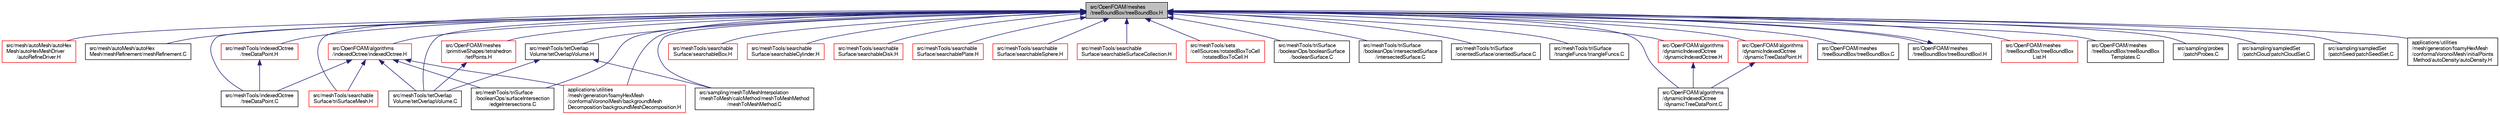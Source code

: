 digraph "src/OpenFOAM/meshes/treeBoundBox/treeBoundBox.H"
{
  bgcolor="transparent";
  edge [fontname="FreeSans",fontsize="10",labelfontname="FreeSans",labelfontsize="10"];
  node [fontname="FreeSans",fontsize="10",shape=record];
  Node149 [label="src/OpenFOAM/meshes\l/treeBoundBox/treeBoundBox.H",height=0.2,width=0.4,color="black", fillcolor="grey75", style="filled", fontcolor="black"];
  Node149 -> Node150 [dir="back",color="midnightblue",fontsize="10",style="solid",fontname="FreeSans"];
  Node150 [label="src/mesh/autoMesh/autoHex\lMesh/autoHexMeshDriver\l/autoRefineDriver.H",height=0.2,width=0.4,color="red",URL="$a06848.html"];
  Node149 -> Node152 [dir="back",color="midnightblue",fontsize="10",style="solid",fontname="FreeSans"];
  Node152 [label="src/mesh/autoMesh/autoHex\lMesh/meshRefinement/meshRefinement.C",height=0.2,width=0.4,color="black",URL="$a06917.html"];
  Node149 -> Node153 [dir="back",color="midnightblue",fontsize="10",style="solid",fontname="FreeSans"];
  Node153 [label="src/meshTools/indexedOctree\l/treeDataPoint.H",height=0.2,width=0.4,color="red",URL="$a07562.html"];
  Node153 -> Node199 [dir="back",color="midnightblue",fontsize="10",style="solid",fontname="FreeSans"];
  Node199 [label="src/meshTools/indexedOctree\l/treeDataPoint.C",height=0.2,width=0.4,color="black",URL="$a07559.html"];
  Node149 -> Node199 [dir="back",color="midnightblue",fontsize="10",style="solid",fontname="FreeSans"];
  Node149 -> Node202 [dir="back",color="midnightblue",fontsize="10",style="solid",fontname="FreeSans"];
  Node202 [label="src/meshTools/searchable\lSurface/triSurfaceMesh.H",height=0.2,width=0.4,color="red",URL="$a07850.html"];
  Node149 -> Node216 [dir="back",color="midnightblue",fontsize="10",style="solid",fontname="FreeSans"];
  Node216 [label="src/meshTools/searchable\lSurface/searchableBox.H",height=0.2,width=0.4,color="red",URL="$a07784.html"];
  Node149 -> Node218 [dir="back",color="midnightblue",fontsize="10",style="solid",fontname="FreeSans"];
  Node218 [label="src/meshTools/searchable\lSurface/searchableCylinder.H",height=0.2,width=0.4,color="red",URL="$a07790.html"];
  Node149 -> Node220 [dir="back",color="midnightblue",fontsize="10",style="solid",fontname="FreeSans"];
  Node220 [label="src/meshTools/searchable\lSurface/searchableDisk.H",height=0.2,width=0.4,color="red",URL="$a07796.html"];
  Node149 -> Node222 [dir="back",color="midnightblue",fontsize="10",style="solid",fontname="FreeSans"];
  Node222 [label="src/meshTools/searchable\lSurface/searchablePlate.H",height=0.2,width=0.4,color="red",URL="$a07808.html"];
  Node149 -> Node224 [dir="back",color="midnightblue",fontsize="10",style="solid",fontname="FreeSans"];
  Node224 [label="src/meshTools/searchable\lSurface/searchableSphere.H",height=0.2,width=0.4,color="red",URL="$a07814.html"];
  Node149 -> Node226 [dir="back",color="midnightblue",fontsize="10",style="solid",fontname="FreeSans"];
  Node226 [label="src/meshTools/searchable\lSurface/searchableSurfaceCollection.H",height=0.2,width=0.4,color="red",URL="$a07826.html"];
  Node149 -> Node228 [dir="back",color="midnightblue",fontsize="10",style="solid",fontname="FreeSans"];
  Node228 [label="src/meshTools/sets\l/cellSources/rotatedBoxToCell\l/rotatedBoxToCell.H",height=0.2,width=0.4,color="red",URL="$a07931.html"];
  Node149 -> Node230 [dir="back",color="midnightblue",fontsize="10",style="solid",fontname="FreeSans"];
  Node230 [label="src/meshTools/tetOverlap\lVolume/tetOverlapVolume.H",height=0.2,width=0.4,color="black",URL="$a08171.html"];
  Node230 -> Node231 [dir="back",color="midnightblue",fontsize="10",style="solid",fontname="FreeSans"];
  Node231 [label="src/meshTools/tetOverlap\lVolume/tetOverlapVolume.C",height=0.2,width=0.4,color="black",URL="$a08168.html"];
  Node230 -> Node232 [dir="back",color="midnightblue",fontsize="10",style="solid",fontname="FreeSans"];
  Node232 [label="src/sampling/meshToMeshInterpolation\l/meshToMesh/calcMethod/meshToMeshMethod\l/meshToMeshMethod.C",height=0.2,width=0.4,color="black",URL="$a14540.html"];
  Node149 -> Node231 [dir="back",color="midnightblue",fontsize="10",style="solid",fontname="FreeSans"];
  Node149 -> Node233 [dir="back",color="midnightblue",fontsize="10",style="solid",fontname="FreeSans"];
  Node233 [label="src/meshTools/triSurface\l/booleanOps/booleanSurface\l/booleanSurface.C",height=0.2,width=0.4,color="black",URL="$a08174.html"];
  Node149 -> Node234 [dir="back",color="midnightblue",fontsize="10",style="solid",fontname="FreeSans"];
  Node234 [label="src/meshTools/triSurface\l/booleanOps/intersectedSurface\l/intersectedSurface.C",height=0.2,width=0.4,color="black",URL="$a08186.html"];
  Node149 -> Node235 [dir="back",color="midnightblue",fontsize="10",style="solid",fontname="FreeSans"];
  Node235 [label="src/meshTools/triSurface\l/booleanOps/surfaceIntersection\l/edgeIntersections.C",height=0.2,width=0.4,color="black",URL="$a08192.html"];
  Node149 -> Node236 [dir="back",color="midnightblue",fontsize="10",style="solid",fontname="FreeSans"];
  Node236 [label="src/meshTools/triSurface\l/orientedSurface/orientedSurface.C",height=0.2,width=0.4,color="black",URL="$a08210.html"];
  Node149 -> Node237 [dir="back",color="midnightblue",fontsize="10",style="solid",fontname="FreeSans"];
  Node237 [label="src/meshTools/triSurface\l/triangleFuncs/triangleFuncs.C",height=0.2,width=0.4,color="black",URL="$a08228.html"];
  Node149 -> Node238 [dir="back",color="midnightblue",fontsize="10",style="solid",fontname="FreeSans"];
  Node238 [label="src/OpenFOAM/algorithms\l/dynamicIndexedOctree\l/dynamicIndexedOctree.H",height=0.2,width=0.4,color="red",URL="$a08372.html"];
  Node238 -> Node241 [dir="back",color="midnightblue",fontsize="10",style="solid",fontname="FreeSans"];
  Node241 [label="src/OpenFOAM/algorithms\l/dynamicIndexedOctree\l/dynamicTreeDataPoint.C",height=0.2,width=0.4,color="black",URL="$a08378.html"];
  Node149 -> Node242 [dir="back",color="midnightblue",fontsize="10",style="solid",fontname="FreeSans"];
  Node242 [label="src/OpenFOAM/algorithms\l/dynamicIndexedOctree\l/dynamicTreeDataPoint.H",height=0.2,width=0.4,color="red",URL="$a08381.html"];
  Node242 -> Node241 [dir="back",color="midnightblue",fontsize="10",style="solid",fontname="FreeSans"];
  Node149 -> Node241 [dir="back",color="midnightblue",fontsize="10",style="solid",fontname="FreeSans"];
  Node149 -> Node243 [dir="back",color="midnightblue",fontsize="10",style="solid",fontname="FreeSans"];
  Node243 [label="src/OpenFOAM/algorithms\l/indexedOctree/indexedOctree.H",height=0.2,width=0.4,color="red",URL="$a08387.html"];
  Node243 -> Node199 [dir="back",color="midnightblue",fontsize="10",style="solid",fontname="FreeSans"];
  Node243 -> Node202 [dir="back",color="midnightblue",fontsize="10",style="solid",fontname="FreeSans"];
  Node243 -> Node231 [dir="back",color="midnightblue",fontsize="10",style="solid",fontname="FreeSans"];
  Node243 -> Node235 [dir="back",color="midnightblue",fontsize="10",style="solid",fontname="FreeSans"];
  Node243 -> Node290 [dir="back",color="midnightblue",fontsize="10",style="solid",fontname="FreeSans"];
  Node290 [label="applications/utilities\l/mesh/generation/foamyHexMesh\l/conformalVoronoiMesh/backgroundMesh\lDecomposition/backgroundMeshDecomposition.H",height=0.2,width=0.4,color="red",URL="$a18035.html"];
  Node149 -> Node292 [dir="back",color="midnightblue",fontsize="10",style="solid",fontname="FreeSans"];
  Node292 [label="src/OpenFOAM/meshes\l/primitiveShapes/tetrahedron\l/tetPoints.H",height=0.2,width=0.4,color="red",URL="$a12086.html"];
  Node292 -> Node231 [dir="back",color="midnightblue",fontsize="10",style="solid",fontname="FreeSans"];
  Node149 -> Node563 [dir="back",color="midnightblue",fontsize="10",style="solid",fontname="FreeSans"];
  Node563 [label="src/OpenFOAM/meshes\l/treeBoundBox/treeBoundBox.C",height=0.2,width=0.4,color="black",URL="$a12125.html"];
  Node149 -> Node564 [dir="back",color="midnightblue",fontsize="10",style="solid",fontname="FreeSans"];
  Node564 [label="src/OpenFOAM/meshes\l/treeBoundBox/treeBoundBoxI.H",height=0.2,width=0.4,color="black",URL="$a12131.html"];
  Node564 -> Node149 [dir="back",color="midnightblue",fontsize="10",style="solid",fontname="FreeSans"];
  Node149 -> Node565 [dir="back",color="midnightblue",fontsize="10",style="solid",fontname="FreeSans"];
  Node565 [label="src/OpenFOAM/meshes\l/treeBoundBox/treeBoundBox\lList.H",height=0.2,width=0.4,color="red",URL="$a12134.html"];
  Node149 -> Node903 [dir="back",color="midnightblue",fontsize="10",style="solid",fontname="FreeSans"];
  Node903 [label="src/OpenFOAM/meshes\l/treeBoundBox/treeBoundBox\lTemplates.C",height=0.2,width=0.4,color="black",URL="$a12137.html"];
  Node149 -> Node232 [dir="back",color="midnightblue",fontsize="10",style="solid",fontname="FreeSans"];
  Node149 -> Node264 [dir="back",color="midnightblue",fontsize="10",style="solid",fontname="FreeSans"];
  Node264 [label="src/sampling/probes\l/patchProbes.C",height=0.2,width=0.4,color="black",URL="$a14573.html"];
  Node149 -> Node265 [dir="back",color="midnightblue",fontsize="10",style="solid",fontname="FreeSans"];
  Node265 [label="src/sampling/sampledSet\l/patchCloud/patchCloudSet.C",height=0.2,width=0.4,color="black",URL="$a14636.html"];
  Node149 -> Node266 [dir="back",color="midnightblue",fontsize="10",style="solid",fontname="FreeSans"];
  Node266 [label="src/sampling/sampledSet\l/patchSeed/patchSeedSet.C",height=0.2,width=0.4,color="black",URL="$a14642.html"];
  Node149 -> Node290 [dir="back",color="midnightblue",fontsize="10",style="solid",fontname="FreeSans"];
  Node149 -> Node178 [dir="back",color="midnightblue",fontsize="10",style="solid",fontname="FreeSans"];
  Node178 [label="applications/utilities\l/mesh/generation/foamyHexMesh\l/conformalVoronoiMesh/initialPoints\lMethod/autoDensity/autoDensity.H",height=0.2,width=0.4,color="black",URL="$a18332.html"];
}
